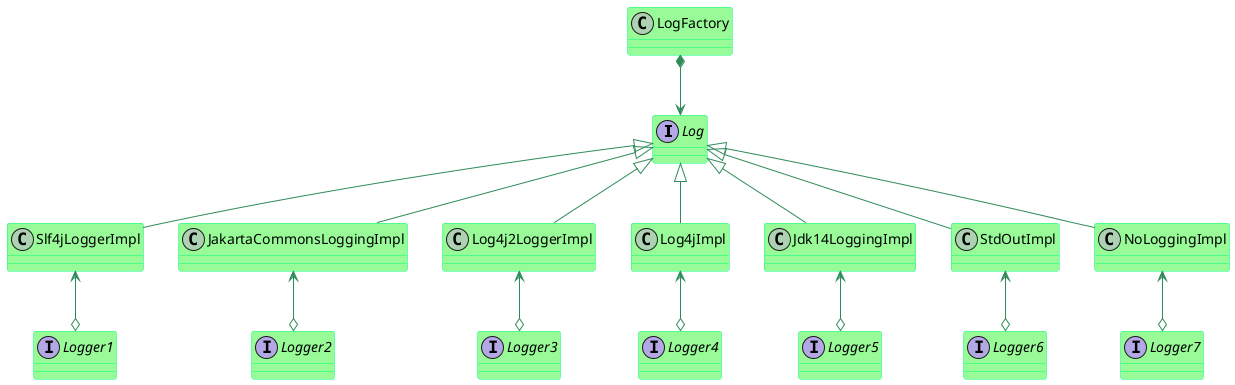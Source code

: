 @startuml
skinparam class {
	BackgroundColor PaleGreen
	ArrowColor SeaGreen
	BorderColor SpringGreen
}
skinparam stereotypeCBackgroundColor YellowGreen

interface Log
interface Logger1
interface Logger2
interface Logger3
interface Logger4
interface Logger5
interface Logger6
interface Logger7

class LogFactory
class Slf4jLoggerImpl
class JakartaCommonsLoggingImpl
class Log4j2LoggerImpl
class Log4jImpl
class Jdk14LoggingImpl
class StdOutImpl
class NoLoggingImpl


LogFactory *-->Log
Log <|-- Slf4jLoggerImpl
Log <|-- JakartaCommonsLoggingImpl
Log <|-- Log4j2LoggerImpl
Log <|-- Log4jImpl
Log <|-- Jdk14LoggingImpl
Log <|-- StdOutImpl
Log <|-- NoLoggingImpl



Slf4jLoggerImpl <--o Logger1
JakartaCommonsLoggingImpl <--o Logger2
Log4j2LoggerImpl<--o Logger3
Log4jImpl <--o Logger4
Jdk14LoggingImpl <--o Logger5
StdOutImpl <--o Logger6
NoLoggingImpl <--o Logger7

@enduml